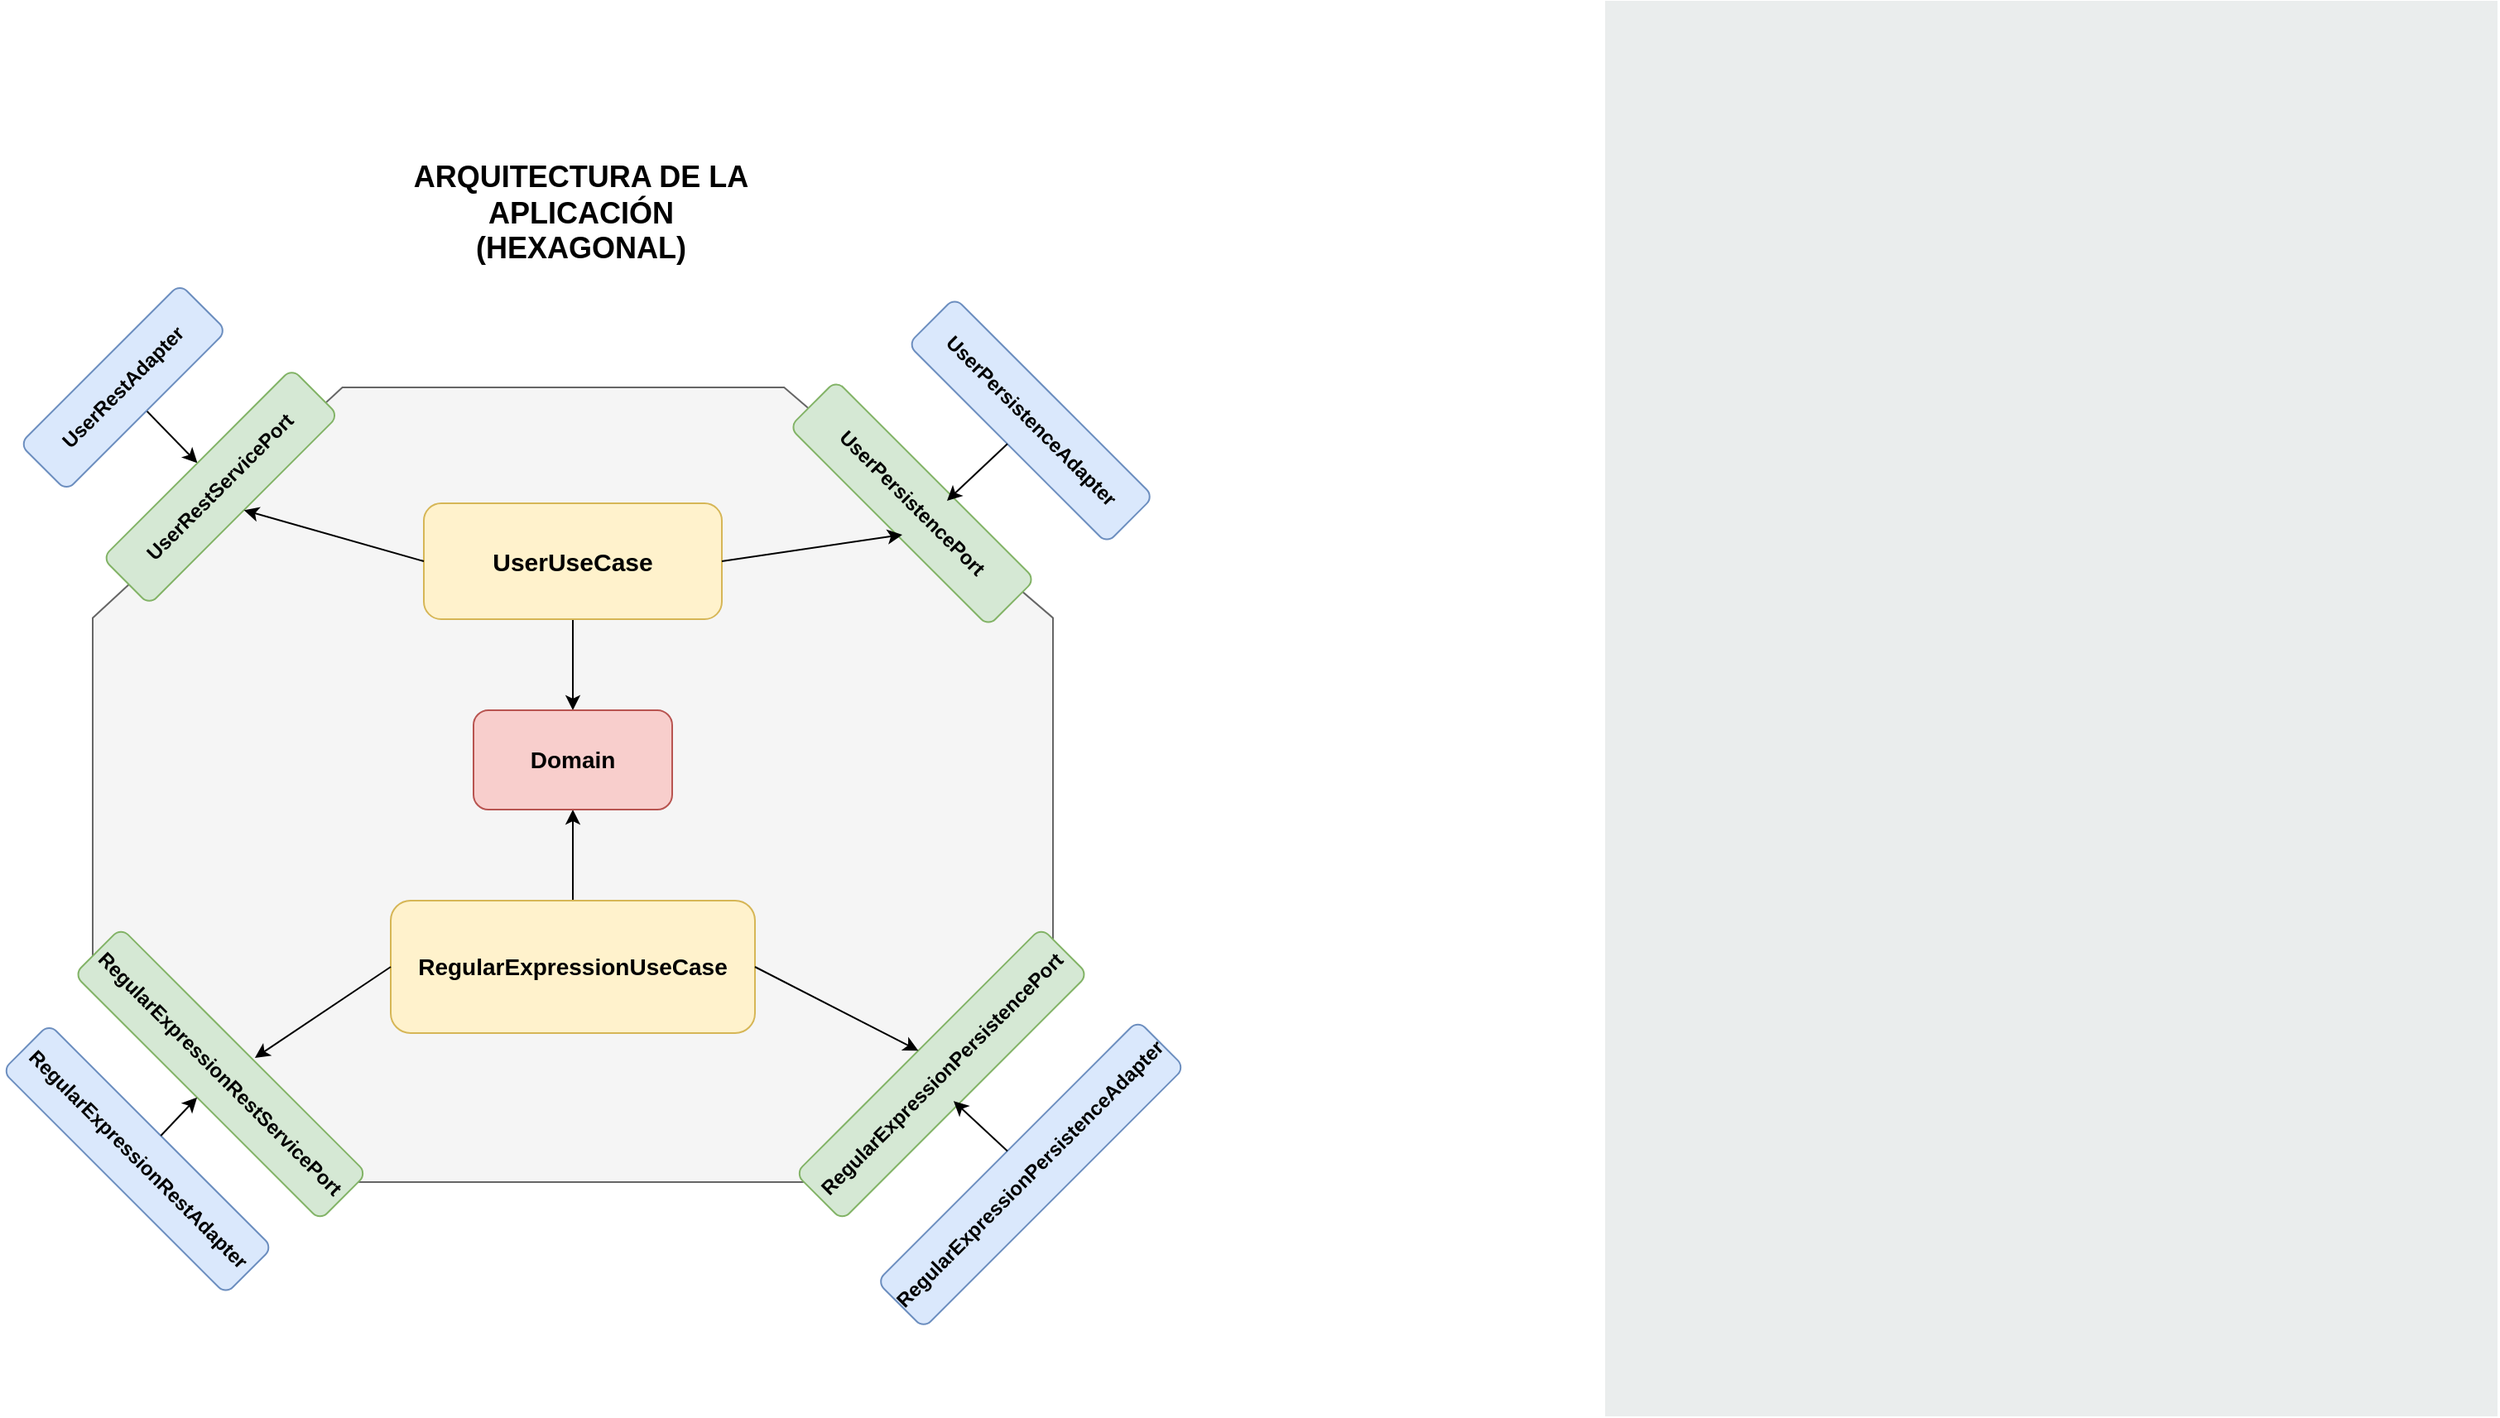 <mxfile version="24.7.12" pages="2">
  <diagram id="WI9T0HZ2pTsCkuznbFz-" name="Architecture">
    <mxGraphModel dx="1434" dy="772" grid="1" gridSize="10" guides="1" tooltips="1" connect="1" arrows="1" fold="1" page="1" pageScale="1" pageWidth="827" pageHeight="1169" math="0" shadow="0">
      <root>
        <mxCell id="0" />
        <mxCell id="1" parent="0" />
        <mxCell id="rI1JX8pW7Fap40Gf1UJg-1" value="" style="rounded=0;whiteSpace=wrap;html=1;fillColor=#EAEDED;fontSize=22;fontColor=#FFFFFF;strokeColor=none;labelBackgroundColor=none;" parent="1" vertex="1">
          <mxGeometry x="1073.5" y="156.5" width="539" height="855" as="geometry" />
        </mxCell>
        <mxCell id="sNc5I_0M-d1A2AtXrkNa-3" value="" style="verticalLabelPosition=bottom;verticalAlign=top;html=1;shape=mxgraph.basic.polygon;polyCoords=[[0.26,0],[0.72,0],[1,0.29],[1,0.75],[0.75,1],[0.25,1],[0,0.75],[0,0.29]];polyline=0;fillColor=#f5f5f5;strokeColor=#666666;fontColor=#333333;" vertex="1" parent="1">
          <mxGeometry x="160" y="390" width="580" height="480" as="geometry" />
        </mxCell>
        <mxCell id="sNc5I_0M-d1A2AtXrkNa-5" value="ARQUITECTURA DE LA APLICACIÓN&lt;div style=&quot;font-size: 18px;&quot;&gt;(HEXAGONAL)&lt;/div&gt;" style="text;html=1;strokeColor=none;fillColor=none;align=center;verticalAlign=middle;whiteSpace=wrap;rounded=0;fontStyle=1;fontSize=18;" vertex="1" parent="1">
          <mxGeometry x="340" y="250" width="230" height="70" as="geometry" />
        </mxCell>
        <mxCell id="sNc5I_0M-d1A2AtXrkNa-21" value="" style="endArrow=classic;html=1;rounded=0;exitX=0.5;exitY=1;exitDx=0;exitDy=0;" edge="1" parent="1" source="sNc5I_0M-d1A2AtXrkNa-28" target="sNc5I_0M-d1A2AtXrkNa-27">
          <mxGeometry width="50" height="50" relative="1" as="geometry">
            <mxPoint x="201.978" y="569.0" as="sourcePoint" />
            <mxPoint x="211.87" y="608.414" as="targetPoint" />
          </mxGeometry>
        </mxCell>
        <mxCell id="sNc5I_0M-d1A2AtXrkNa-27" value="UserRestServicePort" style="rounded=1;whiteSpace=wrap;html=1;rotation=-45;fillColor=#d5e8d4;strokeColor=#82b366;fontStyle=1" vertex="1" parent="1">
          <mxGeometry x="156.31" y="430" width="161.75" height="40" as="geometry" />
        </mxCell>
        <mxCell id="sNc5I_0M-d1A2AtXrkNa-28" value="UserRestAdapter" style="rounded=1;whiteSpace=wrap;html=1;rotation=-45;fillColor=#dae8fc;strokeColor=#6c8ebf;fontStyle=1" vertex="1" parent="1">
          <mxGeometry x="110" y="370" width="136.78" height="40" as="geometry" />
        </mxCell>
        <mxCell id="sNc5I_0M-d1A2AtXrkNa-52" style="edgeStyle=orthogonalEdgeStyle;rounded=0;orthogonalLoop=1;jettySize=auto;html=1;entryX=0.5;entryY=0;entryDx=0;entryDy=0;" edge="1" parent="1" source="sNc5I_0M-d1A2AtXrkNa-31" target="sNc5I_0M-d1A2AtXrkNa-51">
          <mxGeometry relative="1" as="geometry" />
        </mxCell>
        <mxCell id="sNc5I_0M-d1A2AtXrkNa-31" value="UserUseCase" style="rounded=1;whiteSpace=wrap;html=1;rotation=0;fillColor=#fff2cc;strokeColor=#d6b656;fontStyle=1;fontSize=15;" vertex="1" parent="1">
          <mxGeometry x="360" y="460" width="180" height="70" as="geometry" />
        </mxCell>
        <mxCell id="sNc5I_0M-d1A2AtXrkNa-32" value="RegularExpressionRestServicePort" style="rounded=1;whiteSpace=wrap;html=1;rotation=45;fillColor=#d5e8d4;strokeColor=#82b366;fontStyle=1" vertex="1" parent="1">
          <mxGeometry x="132.18" y="784.72" width="210" height="40" as="geometry" />
        </mxCell>
        <mxCell id="sNc5I_0M-d1A2AtXrkNa-33" value="RegularExpressionRestAdapter" style="rounded=1;whiteSpace=wrap;html=1;rotation=45;fillColor=#dae8fc;strokeColor=#6c8ebf;fontStyle=1" vertex="1" parent="1">
          <mxGeometry x="91.59" y="836.16" width="190.85" height="40" as="geometry" />
        </mxCell>
        <mxCell id="sNc5I_0M-d1A2AtXrkNa-34" value="" style="endArrow=classic;html=1;rounded=0;exitX=0.5;exitY=0;exitDx=0;exitDy=0;entryX=0.5;entryY=1;entryDx=0;entryDy=0;" edge="1" parent="1" source="sNc5I_0M-d1A2AtXrkNa-33" target="sNc5I_0M-d1A2AtXrkNa-32">
          <mxGeometry width="50" height="50" relative="1" as="geometry">
            <mxPoint x="700" y="620" as="sourcePoint" />
            <mxPoint x="750" y="570" as="targetPoint" />
          </mxGeometry>
        </mxCell>
        <mxCell id="sNc5I_0M-d1A2AtXrkNa-35" value="RegularExpressionPersistencePort" style="rounded=1;whiteSpace=wrap;html=1;rotation=-45;fillColor=#d5e8d4;strokeColor=#82b366;fontStyle=1" vertex="1" parent="1">
          <mxGeometry x="567.82" y="784.72" width="210" height="40" as="geometry" />
        </mxCell>
        <mxCell id="sNc5I_0M-d1A2AtXrkNa-36" value="RegularExpressionPersistenceAdapter" style="rounded=1;whiteSpace=wrap;html=1;rotation=-45;fillColor=#dae8fc;strokeColor=#6c8ebf;fontStyle=1" vertex="1" parent="1">
          <mxGeometry x="615.1" y="845.4" width="223" height="40" as="geometry" />
        </mxCell>
        <mxCell id="sNc5I_0M-d1A2AtXrkNa-37" value="" style="endArrow=classic;html=1;rounded=0;exitX=0.5;exitY=0;exitDx=0;exitDy=0;entryX=0.469;entryY=0.915;entryDx=0;entryDy=0;entryPerimeter=0;" edge="1" parent="1" source="sNc5I_0M-d1A2AtXrkNa-36" target="sNc5I_0M-d1A2AtXrkNa-35">
          <mxGeometry width="50" height="50" relative="1" as="geometry">
            <mxPoint x="700" y="620" as="sourcePoint" />
            <mxPoint x="750" y="570" as="targetPoint" />
          </mxGeometry>
        </mxCell>
        <mxCell id="sNc5I_0M-d1A2AtXrkNa-53" style="edgeStyle=orthogonalEdgeStyle;rounded=0;orthogonalLoop=1;jettySize=auto;html=1;entryX=0.5;entryY=1;entryDx=0;entryDy=0;" edge="1" parent="1" source="sNc5I_0M-d1A2AtXrkNa-38" target="sNc5I_0M-d1A2AtXrkNa-51">
          <mxGeometry relative="1" as="geometry" />
        </mxCell>
        <mxCell id="sNc5I_0M-d1A2AtXrkNa-38" value="RegularExpressionUseCase" style="rounded=1;whiteSpace=wrap;html=1;rotation=0;fillColor=#fff2cc;strokeColor=#d6b656;fontStyle=1;fontSize=14;" vertex="1" parent="1">
          <mxGeometry x="340" y="700" width="220" height="80" as="geometry" />
        </mxCell>
        <mxCell id="sNc5I_0M-d1A2AtXrkNa-39" value="" style="endArrow=classic;html=1;rounded=0;exitX=1;exitY=0.5;exitDx=0;exitDy=0;entryX=0.5;entryY=0;entryDx=0;entryDy=0;" edge="1" parent="1" source="sNc5I_0M-d1A2AtXrkNa-38" target="sNc5I_0M-d1A2AtXrkNa-35">
          <mxGeometry width="50" height="50" relative="1" as="geometry">
            <mxPoint x="700" y="620" as="sourcePoint" />
            <mxPoint x="750" y="570" as="targetPoint" />
          </mxGeometry>
        </mxCell>
        <mxCell id="sNc5I_0M-d1A2AtXrkNa-41" value="" style="endArrow=classic;html=1;rounded=0;exitX=0;exitY=0.5;exitDx=0;exitDy=0;entryX=0.537;entryY=-0.04;entryDx=0;entryDy=0;entryPerimeter=0;" edge="1" parent="1" source="sNc5I_0M-d1A2AtXrkNa-38" target="sNc5I_0M-d1A2AtXrkNa-32">
          <mxGeometry width="50" height="50" relative="1" as="geometry">
            <mxPoint x="700" y="620" as="sourcePoint" />
            <mxPoint x="750" y="570" as="targetPoint" />
          </mxGeometry>
        </mxCell>
        <mxCell id="sNc5I_0M-d1A2AtXrkNa-43" value="UserPersistencePort" style="rounded=1;html=1;rotation=45;fillColor=#d5e8d4;strokeColor=#82b366;fontStyle=1;textShadow=0;labelBorderColor=none;labelBackgroundColor=none;whiteSpace=wrap;" vertex="1" parent="1">
          <mxGeometry x="570" y="440" width="170" height="40" as="geometry" />
        </mxCell>
        <mxCell id="sNc5I_0M-d1A2AtXrkNa-44" value="UserPersistenceAdapter" style="rounded=1;whiteSpace=wrap;html=1;rotation=45;fillColor=#dae8fc;strokeColor=#6c8ebf;fontStyle=1" vertex="1" parent="1">
          <mxGeometry x="641.6" y="390" width="170" height="40" as="geometry" />
        </mxCell>
        <mxCell id="sNc5I_0M-d1A2AtXrkNa-45" value="" style="endArrow=classic;html=1;rounded=0;exitX=0.5;exitY=1;exitDx=0;exitDy=0;entryX=0.581;entryY=0.103;entryDx=0;entryDy=0;entryPerimeter=0;" edge="1" parent="1" source="sNc5I_0M-d1A2AtXrkNa-44" target="sNc5I_0M-d1A2AtXrkNa-43">
          <mxGeometry width="50" height="50" relative="1" as="geometry">
            <mxPoint x="700" y="620" as="sourcePoint" />
            <mxPoint x="750" y="570" as="targetPoint" />
          </mxGeometry>
        </mxCell>
        <mxCell id="sNc5I_0M-d1A2AtXrkNa-49" value="" style="endArrow=classic;html=1;rounded=0;exitX=0;exitY=0.5;exitDx=0;exitDy=0;entryX=0.5;entryY=1;entryDx=0;entryDy=0;" edge="1" parent="1" source="sNc5I_0M-d1A2AtXrkNa-31" target="sNc5I_0M-d1A2AtXrkNa-27">
          <mxGeometry width="50" height="50" relative="1" as="geometry">
            <mxPoint x="700" y="620" as="sourcePoint" />
            <mxPoint x="250" y="470" as="targetPoint" />
          </mxGeometry>
        </mxCell>
        <mxCell id="sNc5I_0M-d1A2AtXrkNa-50" value="" style="endArrow=classic;html=1;rounded=0;exitX=1;exitY=0.5;exitDx=0;exitDy=0;entryX=0.554;entryY=0.942;entryDx=0;entryDy=0;entryPerimeter=0;" edge="1" parent="1" source="sNc5I_0M-d1A2AtXrkNa-31" target="sNc5I_0M-d1A2AtXrkNa-43">
          <mxGeometry width="50" height="50" relative="1" as="geometry">
            <mxPoint x="700" y="620" as="sourcePoint" />
            <mxPoint x="650" y="470" as="targetPoint" />
          </mxGeometry>
        </mxCell>
        <mxCell id="sNc5I_0M-d1A2AtXrkNa-51" value="Domain" style="rounded=1;whiteSpace=wrap;html=1;fillColor=#f8cecc;strokeColor=#b85450;fontStyle=1;fontSize=14;" vertex="1" parent="1">
          <mxGeometry x="390" y="585" width="120" height="60" as="geometry" />
        </mxCell>
      </root>
    </mxGraphModel>
  </diagram>
  <diagram id="2Q129exhivk_gKh17T8D" name="Database">
    <mxGraphModel dx="868" dy="482" grid="1" gridSize="10" guides="1" tooltips="1" connect="1" arrows="1" fold="1" page="1" pageScale="1" pageWidth="827" pageHeight="1169" math="0" shadow="0">
      <root>
        <mxCell id="FpNEsjTl4UDXReFOSFRZ-0" />
        <mxCell id="FpNEsjTl4UDXReFOSFRZ-1" parent="FpNEsjTl4UDXReFOSFRZ-0" />
        <mxCell id="0H0HEioED_XJFWvYSJNc-0" value="USER" style="swimlane;fontStyle=0;childLayout=stackLayout;horizontal=1;startSize=30;horizontalStack=0;resizeParent=1;resizeParentMax=0;resizeLast=0;collapsible=1;marginBottom=0;" parent="FpNEsjTl4UDXReFOSFRZ-1" vertex="1">
          <mxGeometry x="80" y="700" width="140" height="300" as="geometry" />
        </mxCell>
        <mxCell id="0H0HEioED_XJFWvYSJNc-1" value="ID" style="text;strokeColor=none;fillColor=none;align=left;verticalAlign=middle;spacingLeft=4;spacingRight=4;overflow=hidden;points=[[0,0.5],[1,0.5]];portConstraint=eastwest;rotatable=0;" parent="0H0HEioED_XJFWvYSJNc-0" vertex="1">
          <mxGeometry y="30" width="140" height="30" as="geometry" />
        </mxCell>
        <mxCell id="0H0HEioED_XJFWvYSJNc-2" value="NAME" style="text;strokeColor=none;fillColor=none;align=left;verticalAlign=middle;spacingLeft=4;spacingRight=4;overflow=hidden;points=[[0,0.5],[1,0.5]];portConstraint=eastwest;rotatable=0;" parent="0H0HEioED_XJFWvYSJNc-0" vertex="1">
          <mxGeometry y="60" width="140" height="30" as="geometry" />
        </mxCell>
        <mxCell id="0H0HEioED_XJFWvYSJNc-3" value="EMAIL" style="text;strokeColor=none;fillColor=none;align=left;verticalAlign=middle;spacingLeft=4;spacingRight=4;overflow=hidden;points=[[0,0.5],[1,0.5]];portConstraint=eastwest;rotatable=0;" parent="0H0HEioED_XJFWvYSJNc-0" vertex="1">
          <mxGeometry y="90" width="140" height="30" as="geometry" />
        </mxCell>
        <mxCell id="0H0HEioED_XJFWvYSJNc-4" value="PASSWORD" style="text;strokeColor=none;fillColor=none;align=left;verticalAlign=middle;spacingLeft=4;spacingRight=4;overflow=hidden;points=[[0,0.5],[1,0.5]];portConstraint=eastwest;rotatable=0;" parent="0H0HEioED_XJFWvYSJNc-0" vertex="1">
          <mxGeometry y="120" width="140" height="30" as="geometry" />
        </mxCell>
        <mxCell id="0H0HEioED_XJFWvYSJNc-5" value="IS_ACTIVE" style="text;strokeColor=none;fillColor=none;align=left;verticalAlign=middle;spacingLeft=4;spacingRight=4;overflow=hidden;points=[[0,0.5],[1,0.5]];portConstraint=eastwest;rotatable=0;" parent="0H0HEioED_XJFWvYSJNc-0" vertex="1">
          <mxGeometry y="150" width="140" height="30" as="geometry" />
        </mxCell>
        <mxCell id="0H0HEioED_XJFWvYSJNc-6" value="TOKEN" style="text;strokeColor=none;fillColor=none;align=left;verticalAlign=middle;spacingLeft=4;spacingRight=4;overflow=hidden;points=[[0,0.5],[1,0.5]];portConstraint=eastwest;rotatable=0;" parent="0H0HEioED_XJFWvYSJNc-0" vertex="1">
          <mxGeometry y="180" width="140" height="30" as="geometry" />
        </mxCell>
        <mxCell id="0H0HEioED_XJFWvYSJNc-7" value="LAST_LOGIN" style="text;strokeColor=none;fillColor=none;align=left;verticalAlign=middle;spacingLeft=4;spacingRight=4;overflow=hidden;points=[[0,0.5],[1,0.5]];portConstraint=eastwest;rotatable=0;" parent="0H0HEioED_XJFWvYSJNc-0" vertex="1">
          <mxGeometry y="210" width="140" height="30" as="geometry" />
        </mxCell>
        <mxCell id="0H0HEioED_XJFWvYSJNc-8" value="CREATED_DATE" style="text;strokeColor=none;fillColor=none;align=left;verticalAlign=middle;spacingLeft=4;spacingRight=4;overflow=hidden;points=[[0,0.5],[1,0.5]];portConstraint=eastwest;rotatable=0;" parent="0H0HEioED_XJFWvYSJNc-0" vertex="1">
          <mxGeometry y="240" width="140" height="30" as="geometry" />
        </mxCell>
        <mxCell id="0H0HEioED_XJFWvYSJNc-9" value="UPDATED_DATE" style="text;strokeColor=none;fillColor=none;align=left;verticalAlign=middle;spacingLeft=4;spacingRight=4;overflow=hidden;points=[[0,0.5],[1,0.5]];portConstraint=eastwest;rotatable=0;" parent="0H0HEioED_XJFWvYSJNc-0" vertex="1">
          <mxGeometry y="270" width="140" height="30" as="geometry" />
        </mxCell>
        <mxCell id="0H0HEioED_XJFWvYSJNc-10" value="PHONE" style="swimlane;fontStyle=0;childLayout=stackLayout;horizontal=1;startSize=30;horizontalStack=0;resizeParent=1;resizeParentMax=0;resizeLast=0;collapsible=1;marginBottom=0;" parent="FpNEsjTl4UDXReFOSFRZ-1" vertex="1">
          <mxGeometry x="470" y="700" width="140" height="240" as="geometry" />
        </mxCell>
        <mxCell id="0H0HEioED_XJFWvYSJNc-11" value="ID" style="text;strokeColor=none;fillColor=none;align=left;verticalAlign=middle;spacingLeft=4;spacingRight=4;overflow=hidden;points=[[0,0.5],[1,0.5]];portConstraint=eastwest;rotatable=0;" parent="0H0HEioED_XJFWvYSJNc-10" vertex="1">
          <mxGeometry y="30" width="140" height="30" as="geometry" />
        </mxCell>
        <mxCell id="0H0HEioED_XJFWvYSJNc-12" value="USER_ID" style="text;strokeColor=none;fillColor=none;align=left;verticalAlign=middle;spacingLeft=4;spacingRight=4;overflow=hidden;points=[[0,0.5],[1,0.5]];portConstraint=eastwest;rotatable=0;" parent="0H0HEioED_XJFWvYSJNc-10" vertex="1">
          <mxGeometry y="60" width="140" height="30" as="geometry" />
        </mxCell>
        <mxCell id="0H0HEioED_XJFWvYSJNc-13" value="NUMBER" style="text;strokeColor=none;fillColor=none;align=left;verticalAlign=middle;spacingLeft=4;spacingRight=4;overflow=hidden;points=[[0,0.5],[1,0.5]];portConstraint=eastwest;rotatable=0;" parent="0H0HEioED_XJFWvYSJNc-10" vertex="1">
          <mxGeometry y="90" width="140" height="30" as="geometry" />
        </mxCell>
        <mxCell id="0H0HEioED_XJFWvYSJNc-14" value="CITY_CODE" style="text;strokeColor=none;fillColor=none;align=left;verticalAlign=middle;spacingLeft=4;spacingRight=4;overflow=hidden;points=[[0,0.5],[1,0.5]];portConstraint=eastwest;rotatable=0;" parent="0H0HEioED_XJFWvYSJNc-10" vertex="1">
          <mxGeometry y="120" width="140" height="30" as="geometry" />
        </mxCell>
        <mxCell id="0H0HEioED_XJFWvYSJNc-15" value="COUNTRY_CODE" style="text;strokeColor=none;fillColor=none;align=left;verticalAlign=middle;spacingLeft=4;spacingRight=4;overflow=hidden;points=[[0,0.5],[1,0.5]];portConstraint=eastwest;rotatable=0;" parent="0H0HEioED_XJFWvYSJNc-10" vertex="1">
          <mxGeometry y="150" width="140" height="30" as="geometry" />
        </mxCell>
        <mxCell id="0H0HEioED_XJFWvYSJNc-16" value="CREATED_DATE" style="text;strokeColor=none;fillColor=none;align=left;verticalAlign=middle;spacingLeft=4;spacingRight=4;overflow=hidden;points=[[0,0.5],[1,0.5]];portConstraint=eastwest;rotatable=0;" parent="0H0HEioED_XJFWvYSJNc-10" vertex="1">
          <mxGeometry y="180" width="140" height="30" as="geometry" />
        </mxCell>
        <mxCell id="0H0HEioED_XJFWvYSJNc-17" value="UPDATED_DATE" style="text;strokeColor=none;fillColor=none;align=left;verticalAlign=middle;spacingLeft=4;spacingRight=4;overflow=hidden;points=[[0,0.5],[1,0.5]];portConstraint=eastwest;rotatable=0;" parent="0H0HEioED_XJFWvYSJNc-10" vertex="1">
          <mxGeometry y="210" width="140" height="30" as="geometry" />
        </mxCell>
        <mxCell id="0H0HEioED_XJFWvYSJNc-18" style="edgeStyle=orthogonalEdgeStyle;rounded=0;orthogonalLoop=1;jettySize=auto;html=1;entryX=1;entryY=0.5;entryDx=0;entryDy=0;startArrow=ERmany;startFill=0;endArrow=dash;endFill=0;" parent="FpNEsjTl4UDXReFOSFRZ-1" source="0H0HEioED_XJFWvYSJNc-14" target="0H0HEioED_XJFWvYSJNc-4" edge="1">
          <mxGeometry relative="1" as="geometry" />
        </mxCell>
      </root>
    </mxGraphModel>
  </diagram>
</mxfile>
